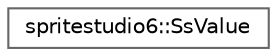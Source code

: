 digraph "Graphical Class Hierarchy"
{
 // LATEX_PDF_SIZE
  bgcolor="transparent";
  edge [fontname=Helvetica,fontsize=10,labelfontname=Helvetica,labelfontsize=10];
  node [fontname=Helvetica,fontsize=10,shape=box,height=0.2,width=0.4];
  rankdir="LR";
  Node0 [id="Node000000",label="spritestudio6::SsValue",height=0.2,width=0.4,color="grey40", fillcolor="white", style="filled",URL="$classspritestudio6_1_1_ss_value.html",tooltip=" "];
}

